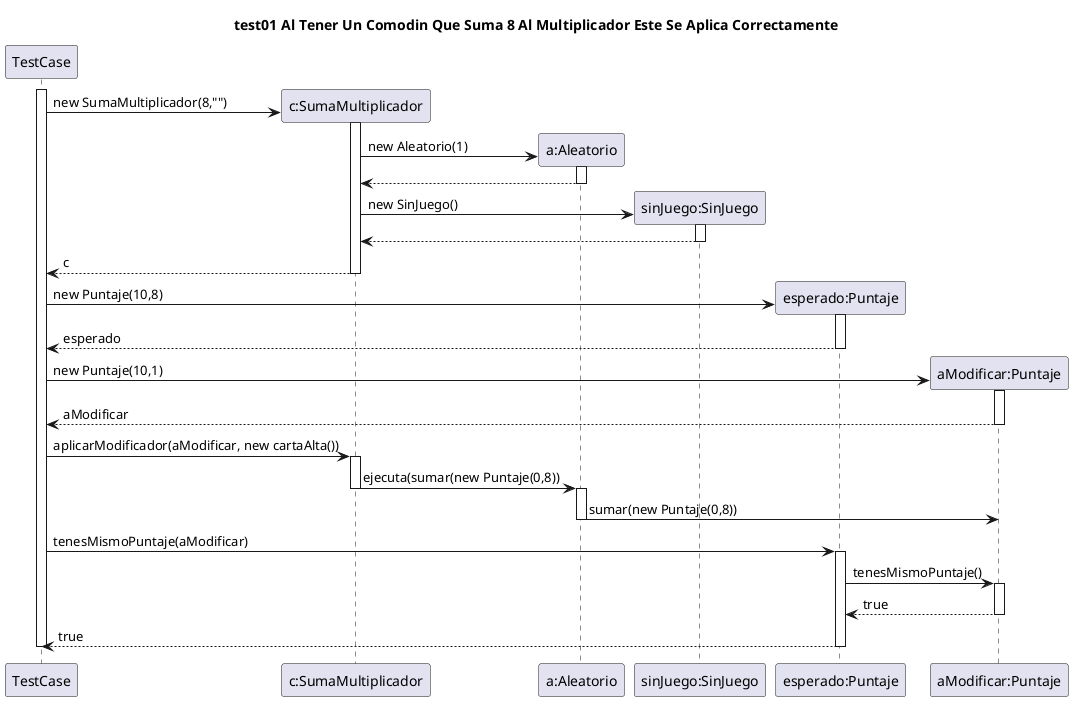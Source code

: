 @startuml casoDeUso1
title "test01 Al Tener Un Comodin Que Suma 8 Al Multiplicador Este Se Aplica Correctamente"

activate TestCase
TestCase -> "c:SumaMultiplicador" as comodin **: new SumaMultiplicador(8,"")

activate comodin

comodin -> "a:Aleatorio" as aleatorio **: new Aleatorio(1)
activate aleatorio
comodin <-- aleatorio
deactivate aleatorio
comodin -> "sinJuego:SinJuego" as sinJuego ** : new SinJuego()
activate sinJuego
comodin <-- sinJuego
deactivate sinJuego
TestCase <-- comodin : c
deactivate comodin

TestCase -> "esperado:Puntaje" as esperado **: new Puntaje(10,8)
activate esperado
TestCase <-- esperado :esperado
deactivate esperado
TestCase -> "aModificar:Puntaje" as aModificar **: new Puntaje(10,1)
activate aModificar
TestCase <-- aModificar :aModificar
deactivate aModificar

TestCase -> comodin : aplicarModificador(aModificar, new cartaAlta())
activate comodin
comodin -> aleatorio : ejecuta(sumar(new Puntaje(0,8))
deactivate comodin
activate aleatorio
aleatorio -> aModificar : sumar(new Puntaje(0,8))

deactivate aleatorio

TestCase -> esperado: tenesMismoPuntaje(aModificar)
activate esperado
esperado -> aModificar: tenesMismoPuntaje()
activate aModificar
esperado <-- aModificar : true
deactivate aModificar
TestCase <-- esperado :true
deactivate esperado
deactivate TestCase

@enduml